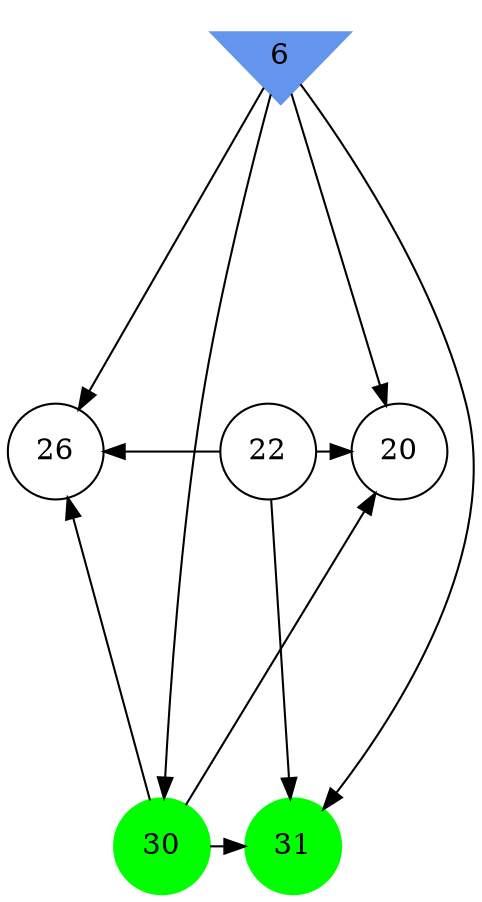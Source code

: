 digraph brain {
	ranksep=2.0;
	6 [shape=invtriangle,style=filled,color=cornflowerblue];
	20 [shape=circle,color=black];
	22 [shape=circle,color=black];
	26 [shape=circle,color=black];
	30 [shape=circle,style=filled,color=green];
	31 [shape=circle,style=filled,color=green];
	6	->	26;
	6	->	20;
	6	->	31;
	30	->	26;
	30	->	20;
	30	->	31;
	22	->	26;
	22	->	20;
	22	->	31;
	6	->	30;
	{ rank=same; 6; }
	{ rank=same; 20; 22; 26; }
	{ rank=same; 30; 31; }
}
